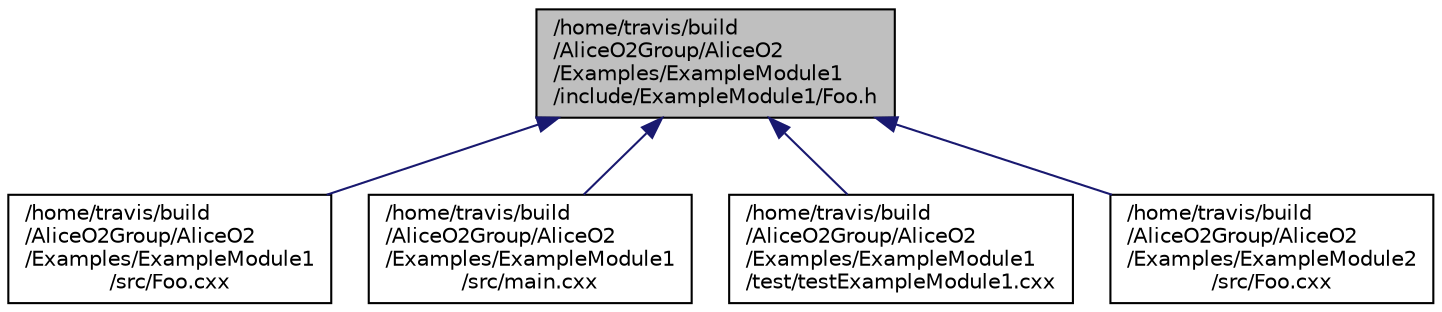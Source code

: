 digraph "/home/travis/build/AliceO2Group/AliceO2/Examples/ExampleModule1/include/ExampleModule1/Foo.h"
{
 // INTERACTIVE_SVG=YES
  bgcolor="transparent";
  edge [fontname="Helvetica",fontsize="10",labelfontname="Helvetica",labelfontsize="10"];
  node [fontname="Helvetica",fontsize="10",shape=record];
  Node1 [label="/home/travis/build\l/AliceO2Group/AliceO2\l/Examples/ExampleModule1\l/include/ExampleModule1/Foo.h",height=0.2,width=0.4,color="black", fillcolor="grey75", style="filled" fontcolor="black"];
  Node1 -> Node2 [dir="back",color="midnightblue",fontsize="10",style="solid",fontname="Helvetica"];
  Node2 [label="/home/travis/build\l/AliceO2Group/AliceO2\l/Examples/ExampleModule1\l/src/Foo.cxx",height=0.2,width=0.4,color="black",URL="$d6/d38/ExampleModule1_2src_2Foo_8cxx.html"];
  Node1 -> Node3 [dir="back",color="midnightblue",fontsize="10",style="solid",fontname="Helvetica"];
  Node3 [label="/home/travis/build\l/AliceO2Group/AliceO2\l/Examples/ExampleModule1\l/src/main.cxx",height=0.2,width=0.4,color="black",URL="$d2/dae/Examples_2ExampleModule1_2src_2main_8cxx.html"];
  Node1 -> Node4 [dir="back",color="midnightblue",fontsize="10",style="solid",fontname="Helvetica"];
  Node4 [label="/home/travis/build\l/AliceO2Group/AliceO2\l/Examples/ExampleModule1\l/test/testExampleModule1.cxx",height=0.2,width=0.4,color="black",URL="$d8/df8/testExampleModule1_8cxx.html"];
  Node1 -> Node5 [dir="back",color="midnightblue",fontsize="10",style="solid",fontname="Helvetica"];
  Node5 [label="/home/travis/build\l/AliceO2Group/AliceO2\l/Examples/ExampleModule2\l/src/Foo.cxx",height=0.2,width=0.4,color="black",URL="$db/d2a/ExampleModule2_2src_2Foo_8cxx.html"];
}
